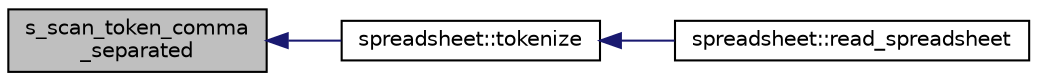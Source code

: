 digraph "s_scan_token_comma_separated"
{
  edge [fontname="Helvetica",fontsize="10",labelfontname="Helvetica",labelfontsize="10"];
  node [fontname="Helvetica",fontsize="10",shape=record];
  rankdir="LR";
  Node15890 [label="s_scan_token_comma\l_separated",height=0.2,width=0.4,color="black", fillcolor="grey75", style="filled", fontcolor="black"];
  Node15890 -> Node15891 [dir="back",color="midnightblue",fontsize="10",style="solid",fontname="Helvetica"];
  Node15891 [label="spreadsheet::tokenize",height=0.2,width=0.4,color="black", fillcolor="white", style="filled",URL="$d8/d11/classspreadsheet.html#a679506767b79d3d4b53b416fbcb79b1c"];
  Node15891 -> Node15892 [dir="back",color="midnightblue",fontsize="10",style="solid",fontname="Helvetica"];
  Node15892 [label="spreadsheet::read_spreadsheet",height=0.2,width=0.4,color="black", fillcolor="white", style="filled",URL="$d8/d11/classspreadsheet.html#a83fe5093941eaa79509b66a7f235d6aa"];
}

